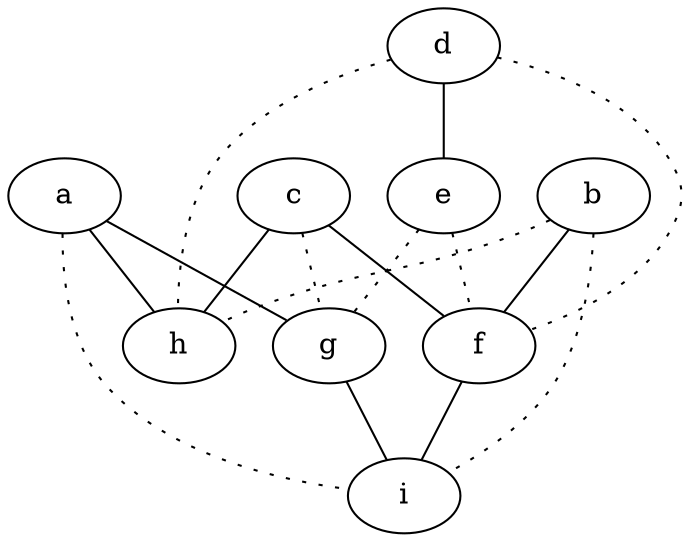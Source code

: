 graph {
a -- g;
a -- h;
a -- i [style=dotted];
b -- f;
b -- h [style=dotted];
b -- i [style=dotted];
c -- f;
c -- g [style=dotted];
c -- h;
d -- e;
d -- f [style=dotted];
d -- h [style=dotted];
e -- f [style=dotted];
e -- g [style=dotted];
f -- i;
g -- i;
}
